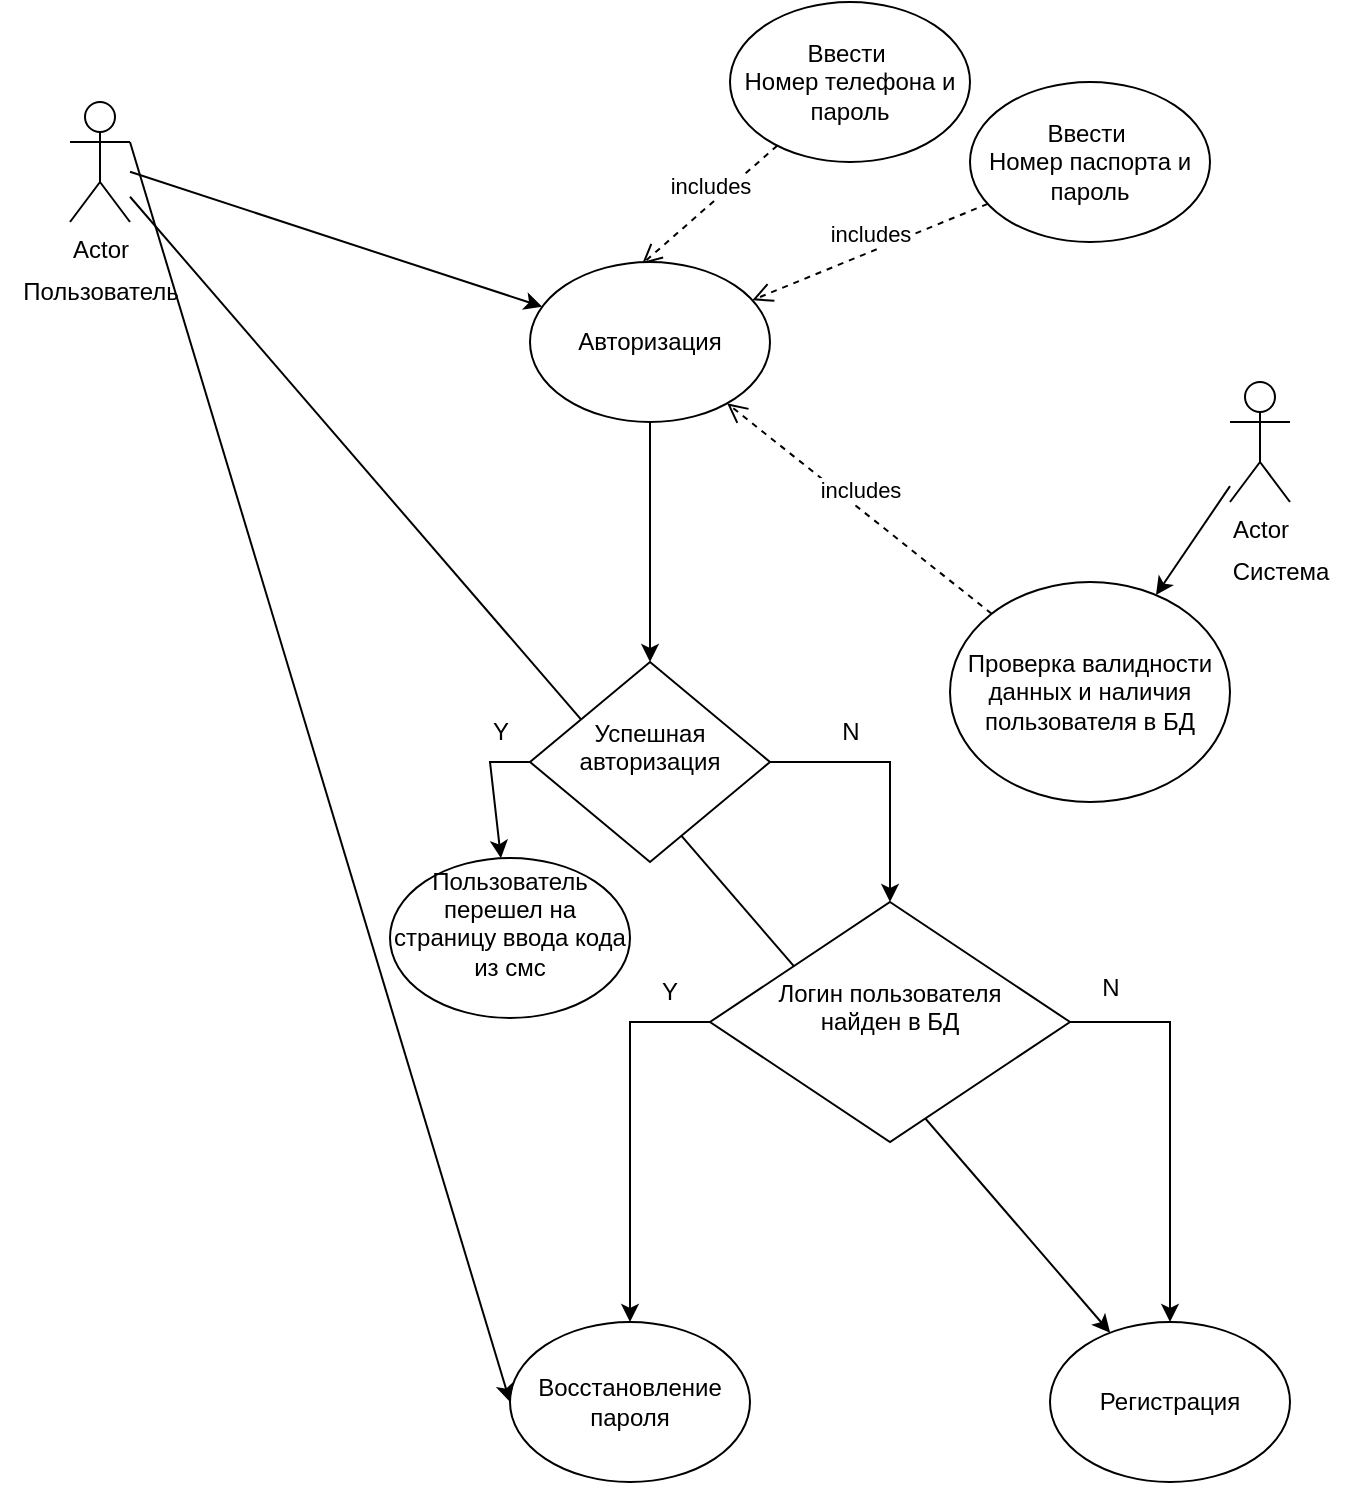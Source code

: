 <mxfile version="24.5.3" type="github">
  <diagram name="Page-1" id="e7e014a7-5840-1c2e-5031-d8a46d1fe8dd">
    <mxGraphModel dx="1022" dy="610" grid="1" gridSize="10" guides="1" tooltips="1" connect="1" arrows="1" fold="1" page="1" pageScale="1" pageWidth="1169" pageHeight="826" background="none" math="0" shadow="0">
      <root>
        <mxCell id="0" />
        <mxCell id="1" parent="0" />
        <mxCell id="z2IqkKi7Da4i0CKnVRTP-41" value="Actor" style="shape=umlActor;verticalLabelPosition=bottom;verticalAlign=top;html=1;outlineConnect=0;" parent="1" vertex="1">
          <mxGeometry x="50" y="150" width="30" height="60" as="geometry" />
        </mxCell>
        <mxCell id="z2IqkKi7Da4i0CKnVRTP-42" value="Actor" style="shape=umlActor;verticalLabelPosition=bottom;verticalAlign=top;html=1;outlineConnect=0;" parent="1" vertex="1">
          <mxGeometry x="630" y="290" width="30" height="60" as="geometry" />
        </mxCell>
        <mxCell id="z2IqkKi7Da4i0CKnVRTP-46" value="Регистрация" style="ellipse;whiteSpace=wrap;html=1;" parent="1" vertex="1">
          <mxGeometry x="540" y="760" width="120" height="80" as="geometry" />
        </mxCell>
        <mxCell id="z2IqkKi7Da4i0CKnVRTP-49" value="Восстановление пароля" style="ellipse;whiteSpace=wrap;html=1;" parent="1" vertex="1">
          <mxGeometry x="270" y="760" width="120" height="80" as="geometry" />
        </mxCell>
        <mxCell id="z2IqkKi7Da4i0CKnVRTP-50" value="Ввести&amp;nbsp;&lt;div&gt;Номер телефона и пароль&lt;/div&gt;" style="ellipse;whiteSpace=wrap;html=1;" parent="1" vertex="1">
          <mxGeometry x="380" y="100" width="120" height="80" as="geometry" />
        </mxCell>
        <mxCell id="z2IqkKi7Da4i0CKnVRTP-51" value="Ввести&amp;nbsp;&lt;div&gt;Номер паспорта и пароль&lt;/div&gt;" style="ellipse;whiteSpace=wrap;html=1;" parent="1" vertex="1">
          <mxGeometry x="500" y="140" width="120" height="80" as="geometry" />
        </mxCell>
        <mxCell id="z2IqkKi7Da4i0CKnVRTP-55" value="" style="endArrow=classic;html=1;rounded=0;" parent="1" source="z2IqkKi7Da4i0CKnVRTP-41" target="z2IqkKi7Da4i0CKnVRTP-46" edge="1">
          <mxGeometry width="50" height="50" relative="1" as="geometry">
            <mxPoint x="90" y="196" as="sourcePoint" />
            <mxPoint x="249" y="258" as="targetPoint" />
          </mxGeometry>
        </mxCell>
        <mxCell id="z2IqkKi7Da4i0CKnVRTP-57" value="" style="endArrow=classic;html=1;rounded=0;exitX=1;exitY=0.333;exitDx=0;exitDy=0;exitPerimeter=0;entryX=0;entryY=0.5;entryDx=0;entryDy=0;" parent="1" source="z2IqkKi7Da4i0CKnVRTP-41" target="z2IqkKi7Da4i0CKnVRTP-49" edge="1">
          <mxGeometry width="50" height="50" relative="1" as="geometry">
            <mxPoint x="120" y="175" as="sourcePoint" />
            <mxPoint x="170" y="125" as="targetPoint" />
          </mxGeometry>
        </mxCell>
        <mxCell id="z2IqkKi7Da4i0CKnVRTP-69" value="includes" style="html=1;verticalAlign=bottom;endArrow=open;dashed=1;endSize=8;curved=0;rounded=0;entryX=0.8;entryY=0.138;entryDx=0;entryDy=0;entryPerimeter=0;" parent="1" source="z2IqkKi7Da4i0CKnVRTP-50" edge="1">
          <mxGeometry relative="1" as="geometry">
            <mxPoint x="430" y="240" as="sourcePoint" />
            <mxPoint x="336" y="231.04" as="targetPoint" />
          </mxGeometry>
        </mxCell>
        <mxCell id="z2IqkKi7Da4i0CKnVRTP-70" value="includes" style="html=1;verticalAlign=bottom;endArrow=open;dashed=1;endSize=8;curved=0;rounded=0;" parent="1" source="z2IqkKi7Da4i0CKnVRTP-51" target="z2IqkKi7Da4i0CKnVRTP-78" edge="1">
          <mxGeometry relative="1" as="geometry">
            <mxPoint x="572.089" y="150.002" as="sourcePoint" />
            <mxPoint x="420.0" y="347.9" as="targetPoint" />
          </mxGeometry>
        </mxCell>
        <mxCell id="z2IqkKi7Da4i0CKnVRTP-71" value="Успешная авторизация&lt;div&gt;&lt;br&gt;&lt;/div&gt;" style="rhombus;whiteSpace=wrap;html=1;" parent="1" vertex="1">
          <mxGeometry x="280" y="430" width="120" height="100" as="geometry" />
        </mxCell>
        <mxCell id="z2IqkKi7Da4i0CKnVRTP-76" value="Y" style="text;html=1;align=center;verticalAlign=middle;resizable=0;points=[];autosize=1;strokeColor=none;fillColor=none;" parent="1" vertex="1">
          <mxGeometry x="250" y="450" width="30" height="30" as="geometry" />
        </mxCell>
        <mxCell id="z2IqkKi7Da4i0CKnVRTP-78" value="Авторизация" style="ellipse;whiteSpace=wrap;html=1;" parent="1" vertex="1">
          <mxGeometry x="280" y="230" width="120" height="80" as="geometry" />
        </mxCell>
        <mxCell id="z2IqkKi7Da4i0CKnVRTP-73" value="N" style="text;html=1;align=center;verticalAlign=middle;resizable=0;points=[];autosize=1;strokeColor=none;fillColor=none;" parent="1" vertex="1">
          <mxGeometry x="425" y="450" width="30" height="30" as="geometry" />
        </mxCell>
        <mxCell id="z2IqkKi7Da4i0CKnVRTP-81" value="Проверка валидности данных и наличия пользователя в БД" style="ellipse;whiteSpace=wrap;html=1;" parent="1" vertex="1">
          <mxGeometry x="490" y="390" width="140" height="110" as="geometry" />
        </mxCell>
        <mxCell id="z2IqkKi7Da4i0CKnVRTP-82" value="" style="endArrow=classic;html=1;rounded=0;" parent="1" source="z2IqkKi7Da4i0CKnVRTP-42" target="z2IqkKi7Da4i0CKnVRTP-81" edge="1">
          <mxGeometry width="50" height="50" relative="1" as="geometry">
            <mxPoint x="480" y="330" as="sourcePoint" />
            <mxPoint x="530" y="280" as="targetPoint" />
          </mxGeometry>
        </mxCell>
        <mxCell id="z2IqkKi7Da4i0CKnVRTP-86" value="includes" style="html=1;verticalAlign=bottom;endArrow=open;dashed=1;endSize=8;curved=0;rounded=0;" parent="1" source="z2IqkKi7Da4i0CKnVRTP-81" target="z2IqkKi7Da4i0CKnVRTP-78" edge="1">
          <mxGeometry relative="1" as="geometry">
            <mxPoint x="519" y="211" as="sourcePoint" />
            <mxPoint x="401" y="259" as="targetPoint" />
          </mxGeometry>
        </mxCell>
        <mxCell id="z2IqkKi7Da4i0CKnVRTP-87" value="" style="endArrow=classic;html=1;rounded=0;" parent="1" source="z2IqkKi7Da4i0CKnVRTP-78" target="z2IqkKi7Da4i0CKnVRTP-71" edge="1">
          <mxGeometry width="50" height="50" relative="1" as="geometry">
            <mxPoint x="350" y="470" as="sourcePoint" />
            <mxPoint x="400" y="420" as="targetPoint" />
          </mxGeometry>
        </mxCell>
        <mxCell id="z2IqkKi7Da4i0CKnVRTP-92" value="" style="endArrow=classic;html=1;rounded=0;" parent="1" edge="1">
          <mxGeometry width="50" height="50" relative="1" as="geometry">
            <mxPoint x="400" y="480" as="sourcePoint" />
            <mxPoint x="460" y="550" as="targetPoint" />
            <Array as="points">
              <mxPoint x="460" y="480" />
            </Array>
          </mxGeometry>
        </mxCell>
        <mxCell id="z2IqkKi7Da4i0CKnVRTP-94" value="" style="endArrow=classic;html=1;rounded=0;exitX=0;exitY=0.5;exitDx=0;exitDy=0;" parent="1" source="z2IqkKi7Da4i0CKnVRTP-71" target="z2IqkKi7Da4i0CKnVRTP-95" edge="1">
          <mxGeometry width="50" height="50" relative="1" as="geometry">
            <mxPoint x="350" y="470" as="sourcePoint" />
            <mxPoint x="200" y="560" as="targetPoint" />
            <Array as="points">
              <mxPoint x="260" y="480" />
            </Array>
          </mxGeometry>
        </mxCell>
        <mxCell id="z2IqkKi7Da4i0CKnVRTP-95" value="Пользователь перешел на страницу ввода кода из смс&lt;div&gt;&lt;br&gt;&lt;/div&gt;" style="ellipse;whiteSpace=wrap;html=1;" parent="1" vertex="1">
          <mxGeometry x="210" y="528" width="120" height="80" as="geometry" />
        </mxCell>
        <mxCell id="z2IqkKi7Da4i0CKnVRTP-96" value="Логин пользователя &lt;br&gt;найден в БД&lt;div&gt;&lt;br&gt;&lt;/div&gt;" style="rhombus;whiteSpace=wrap;html=1;" parent="1" vertex="1">
          <mxGeometry x="370" y="550" width="180" height="120" as="geometry" />
        </mxCell>
        <mxCell id="z2IqkKi7Da4i0CKnVRTP-97" value="" style="endArrow=classic;html=1;rounded=0;exitX=0;exitY=0.5;exitDx=0;exitDy=0;entryX=0.5;entryY=0;entryDx=0;entryDy=0;" parent="1" source="z2IqkKi7Da4i0CKnVRTP-96" target="z2IqkKi7Da4i0CKnVRTP-49" edge="1">
          <mxGeometry width="50" height="50" relative="1" as="geometry">
            <mxPoint x="350" y="710" as="sourcePoint" />
            <mxPoint x="400" y="660" as="targetPoint" />
            <Array as="points">
              <mxPoint x="330" y="610" />
            </Array>
          </mxGeometry>
        </mxCell>
        <mxCell id="z2IqkKi7Da4i0CKnVRTP-98" value="Y" style="text;html=1;align=center;verticalAlign=middle;whiteSpace=wrap;rounded=0;" parent="1" vertex="1">
          <mxGeometry x="320" y="580" width="60" height="30" as="geometry" />
        </mxCell>
        <mxCell id="z2IqkKi7Da4i0CKnVRTP-99" value="" style="endArrow=classic;html=1;rounded=0;exitX=1;exitY=0.5;exitDx=0;exitDy=0;" parent="1" source="z2IqkKi7Da4i0CKnVRTP-96" target="z2IqkKi7Da4i0CKnVRTP-46" edge="1">
          <mxGeometry width="50" height="50" relative="1" as="geometry">
            <mxPoint x="350" y="710" as="sourcePoint" />
            <mxPoint x="400" y="660" as="targetPoint" />
            <Array as="points">
              <mxPoint x="600" y="610" />
            </Array>
          </mxGeometry>
        </mxCell>
        <mxCell id="z2IqkKi7Da4i0CKnVRTP-101" value="N" style="text;html=1;align=center;verticalAlign=middle;resizable=0;points=[];autosize=1;strokeColor=none;fillColor=none;" parent="1" vertex="1">
          <mxGeometry x="555" y="578" width="30" height="30" as="geometry" />
        </mxCell>
        <mxCell id="_Srg37aR7l4AM1A_LdK4-3" value="Пользователь" style="text;html=1;align=center;verticalAlign=middle;resizable=0;points=[];autosize=1;strokeColor=none;fillColor=none;" vertex="1" parent="1">
          <mxGeometry x="15" y="230" width="100" height="30" as="geometry" />
        </mxCell>
        <mxCell id="fPM3ogaBoUXDCoUwNqwR-1" value="" style="endArrow=classic;html=1;rounded=0;" edge="1" parent="1" source="z2IqkKi7Da4i0CKnVRTP-41" target="z2IqkKi7Da4i0CKnVRTP-78">
          <mxGeometry width="50" height="50" relative="1" as="geometry">
            <mxPoint x="500" y="380" as="sourcePoint" />
            <mxPoint x="550" y="330" as="targetPoint" />
          </mxGeometry>
        </mxCell>
        <mxCell id="_Srg37aR7l4AM1A_LdK4-4" value="Система" style="text;html=1;align=center;verticalAlign=middle;resizable=0;points=[];autosize=1;strokeColor=none;fillColor=none;" vertex="1" parent="1">
          <mxGeometry x="620" y="370" width="70" height="30" as="geometry" />
        </mxCell>
      </root>
    </mxGraphModel>
  </diagram>
</mxfile>
